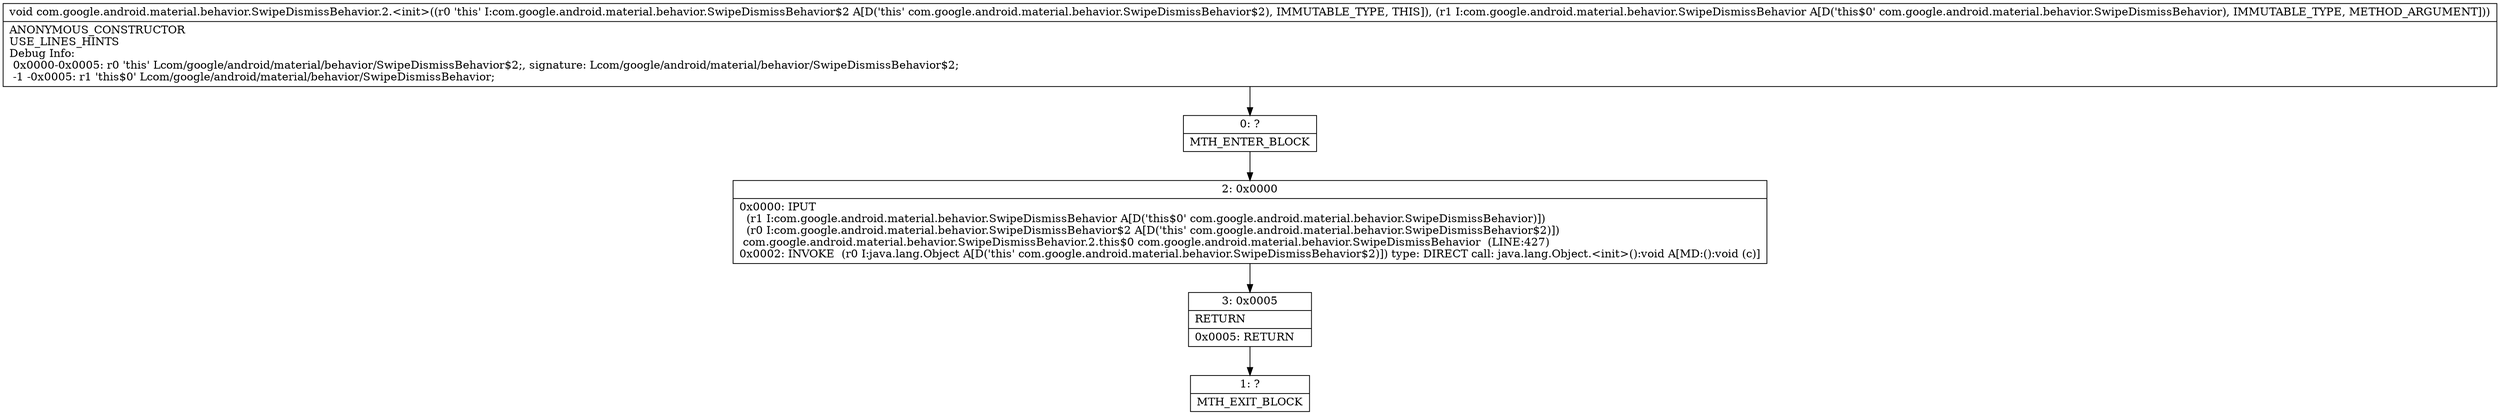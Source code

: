 digraph "CFG forcom.google.android.material.behavior.SwipeDismissBehavior.2.\<init\>(Lcom\/google\/android\/material\/behavior\/SwipeDismissBehavior;)V" {
Node_0 [shape=record,label="{0\:\ ?|MTH_ENTER_BLOCK\l}"];
Node_2 [shape=record,label="{2\:\ 0x0000|0x0000: IPUT  \l  (r1 I:com.google.android.material.behavior.SwipeDismissBehavior A[D('this$0' com.google.android.material.behavior.SwipeDismissBehavior)])\l  (r0 I:com.google.android.material.behavior.SwipeDismissBehavior$2 A[D('this' com.google.android.material.behavior.SwipeDismissBehavior$2)])\l com.google.android.material.behavior.SwipeDismissBehavior.2.this$0 com.google.android.material.behavior.SwipeDismissBehavior  (LINE:427)\l0x0002: INVOKE  (r0 I:java.lang.Object A[D('this' com.google.android.material.behavior.SwipeDismissBehavior$2)]) type: DIRECT call: java.lang.Object.\<init\>():void A[MD:():void (c)]\l}"];
Node_3 [shape=record,label="{3\:\ 0x0005|RETURN\l|0x0005: RETURN   \l}"];
Node_1 [shape=record,label="{1\:\ ?|MTH_EXIT_BLOCK\l}"];
MethodNode[shape=record,label="{void com.google.android.material.behavior.SwipeDismissBehavior.2.\<init\>((r0 'this' I:com.google.android.material.behavior.SwipeDismissBehavior$2 A[D('this' com.google.android.material.behavior.SwipeDismissBehavior$2), IMMUTABLE_TYPE, THIS]), (r1 I:com.google.android.material.behavior.SwipeDismissBehavior A[D('this$0' com.google.android.material.behavior.SwipeDismissBehavior), IMMUTABLE_TYPE, METHOD_ARGUMENT]))  | ANONYMOUS_CONSTRUCTOR\lUSE_LINES_HINTS\lDebug Info:\l  0x0000\-0x0005: r0 'this' Lcom\/google\/android\/material\/behavior\/SwipeDismissBehavior$2;, signature: Lcom\/google\/android\/material\/behavior\/SwipeDismissBehavior$2;\l  \-1 \-0x0005: r1 'this$0' Lcom\/google\/android\/material\/behavior\/SwipeDismissBehavior;\l}"];
MethodNode -> Node_0;Node_0 -> Node_2;
Node_2 -> Node_3;
Node_3 -> Node_1;
}

